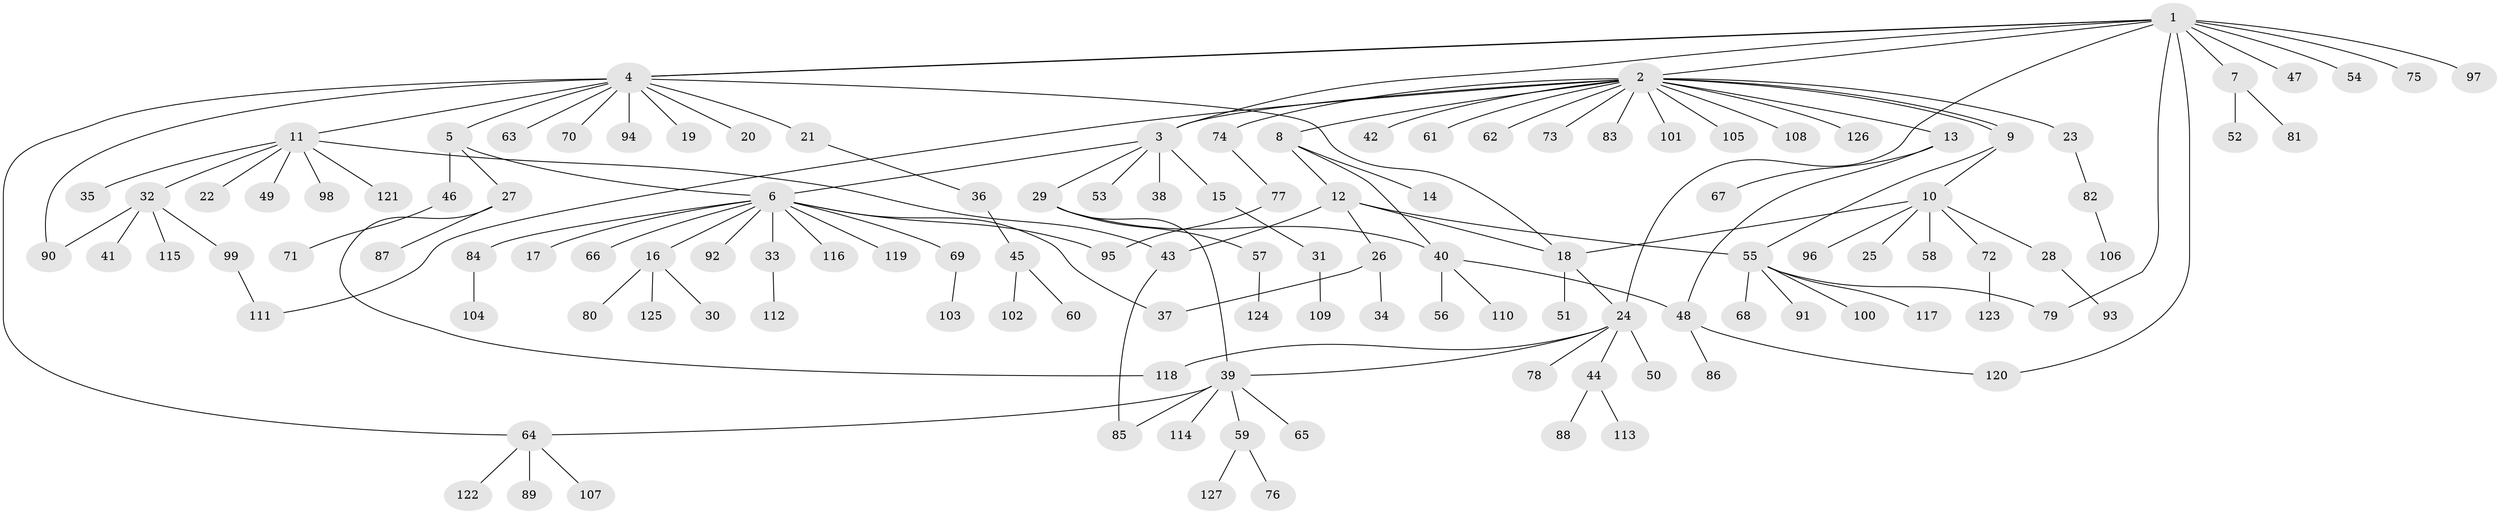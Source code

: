 // coarse degree distribution, {11: 0.010101010101010102, 17: 0.010101010101010102, 6: 0.06060606060606061, 18: 0.010101010101010102, 4: 0.050505050505050504, 13: 0.010101010101010102, 2: 0.15151515151515152, 3: 0.06060606060606061, 5: 0.010101010101010102, 1: 0.6161616161616161, 7: 0.010101010101010102}
// Generated by graph-tools (version 1.1) at 2025/41/03/06/25 10:41:50]
// undirected, 127 vertices, 147 edges
graph export_dot {
graph [start="1"]
  node [color=gray90,style=filled];
  1;
  2;
  3;
  4;
  5;
  6;
  7;
  8;
  9;
  10;
  11;
  12;
  13;
  14;
  15;
  16;
  17;
  18;
  19;
  20;
  21;
  22;
  23;
  24;
  25;
  26;
  27;
  28;
  29;
  30;
  31;
  32;
  33;
  34;
  35;
  36;
  37;
  38;
  39;
  40;
  41;
  42;
  43;
  44;
  45;
  46;
  47;
  48;
  49;
  50;
  51;
  52;
  53;
  54;
  55;
  56;
  57;
  58;
  59;
  60;
  61;
  62;
  63;
  64;
  65;
  66;
  67;
  68;
  69;
  70;
  71;
  72;
  73;
  74;
  75;
  76;
  77;
  78;
  79;
  80;
  81;
  82;
  83;
  84;
  85;
  86;
  87;
  88;
  89;
  90;
  91;
  92;
  93;
  94;
  95;
  96;
  97;
  98;
  99;
  100;
  101;
  102;
  103;
  104;
  105;
  106;
  107;
  108;
  109;
  110;
  111;
  112;
  113;
  114;
  115;
  116;
  117;
  118;
  119;
  120;
  121;
  122;
  123;
  124;
  125;
  126;
  127;
  1 -- 2;
  1 -- 3;
  1 -- 4;
  1 -- 4;
  1 -- 7;
  1 -- 24;
  1 -- 47;
  1 -- 54;
  1 -- 75;
  1 -- 79;
  1 -- 97;
  1 -- 120;
  2 -- 3;
  2 -- 8;
  2 -- 9;
  2 -- 9;
  2 -- 13;
  2 -- 23;
  2 -- 42;
  2 -- 61;
  2 -- 62;
  2 -- 73;
  2 -- 74;
  2 -- 83;
  2 -- 101;
  2 -- 105;
  2 -- 108;
  2 -- 111;
  2 -- 126;
  3 -- 6;
  3 -- 15;
  3 -- 29;
  3 -- 38;
  3 -- 53;
  4 -- 5;
  4 -- 11;
  4 -- 18;
  4 -- 19;
  4 -- 20;
  4 -- 21;
  4 -- 63;
  4 -- 64;
  4 -- 70;
  4 -- 90;
  4 -- 94;
  5 -- 6;
  5 -- 27;
  5 -- 46;
  6 -- 16;
  6 -- 17;
  6 -- 33;
  6 -- 37;
  6 -- 66;
  6 -- 69;
  6 -- 84;
  6 -- 92;
  6 -- 95;
  6 -- 116;
  6 -- 119;
  7 -- 52;
  7 -- 81;
  8 -- 12;
  8 -- 14;
  8 -- 40;
  9 -- 10;
  9 -- 55;
  10 -- 18;
  10 -- 25;
  10 -- 28;
  10 -- 58;
  10 -- 72;
  10 -- 96;
  11 -- 22;
  11 -- 32;
  11 -- 35;
  11 -- 43;
  11 -- 49;
  11 -- 98;
  11 -- 121;
  12 -- 18;
  12 -- 26;
  12 -- 43;
  12 -- 55;
  13 -- 48;
  13 -- 67;
  15 -- 31;
  16 -- 30;
  16 -- 80;
  16 -- 125;
  18 -- 24;
  18 -- 51;
  21 -- 36;
  23 -- 82;
  24 -- 39;
  24 -- 44;
  24 -- 50;
  24 -- 78;
  24 -- 118;
  26 -- 34;
  26 -- 37;
  27 -- 87;
  27 -- 118;
  28 -- 93;
  29 -- 39;
  29 -- 40;
  29 -- 57;
  31 -- 109;
  32 -- 41;
  32 -- 90;
  32 -- 99;
  32 -- 115;
  33 -- 112;
  36 -- 45;
  39 -- 59;
  39 -- 64;
  39 -- 65;
  39 -- 85;
  39 -- 114;
  40 -- 48;
  40 -- 56;
  40 -- 110;
  43 -- 85;
  44 -- 88;
  44 -- 113;
  45 -- 60;
  45 -- 102;
  46 -- 71;
  48 -- 86;
  48 -- 120;
  55 -- 68;
  55 -- 79;
  55 -- 91;
  55 -- 100;
  55 -- 117;
  57 -- 124;
  59 -- 76;
  59 -- 127;
  64 -- 89;
  64 -- 107;
  64 -- 122;
  69 -- 103;
  72 -- 123;
  74 -- 77;
  77 -- 95;
  82 -- 106;
  84 -- 104;
  99 -- 111;
}
